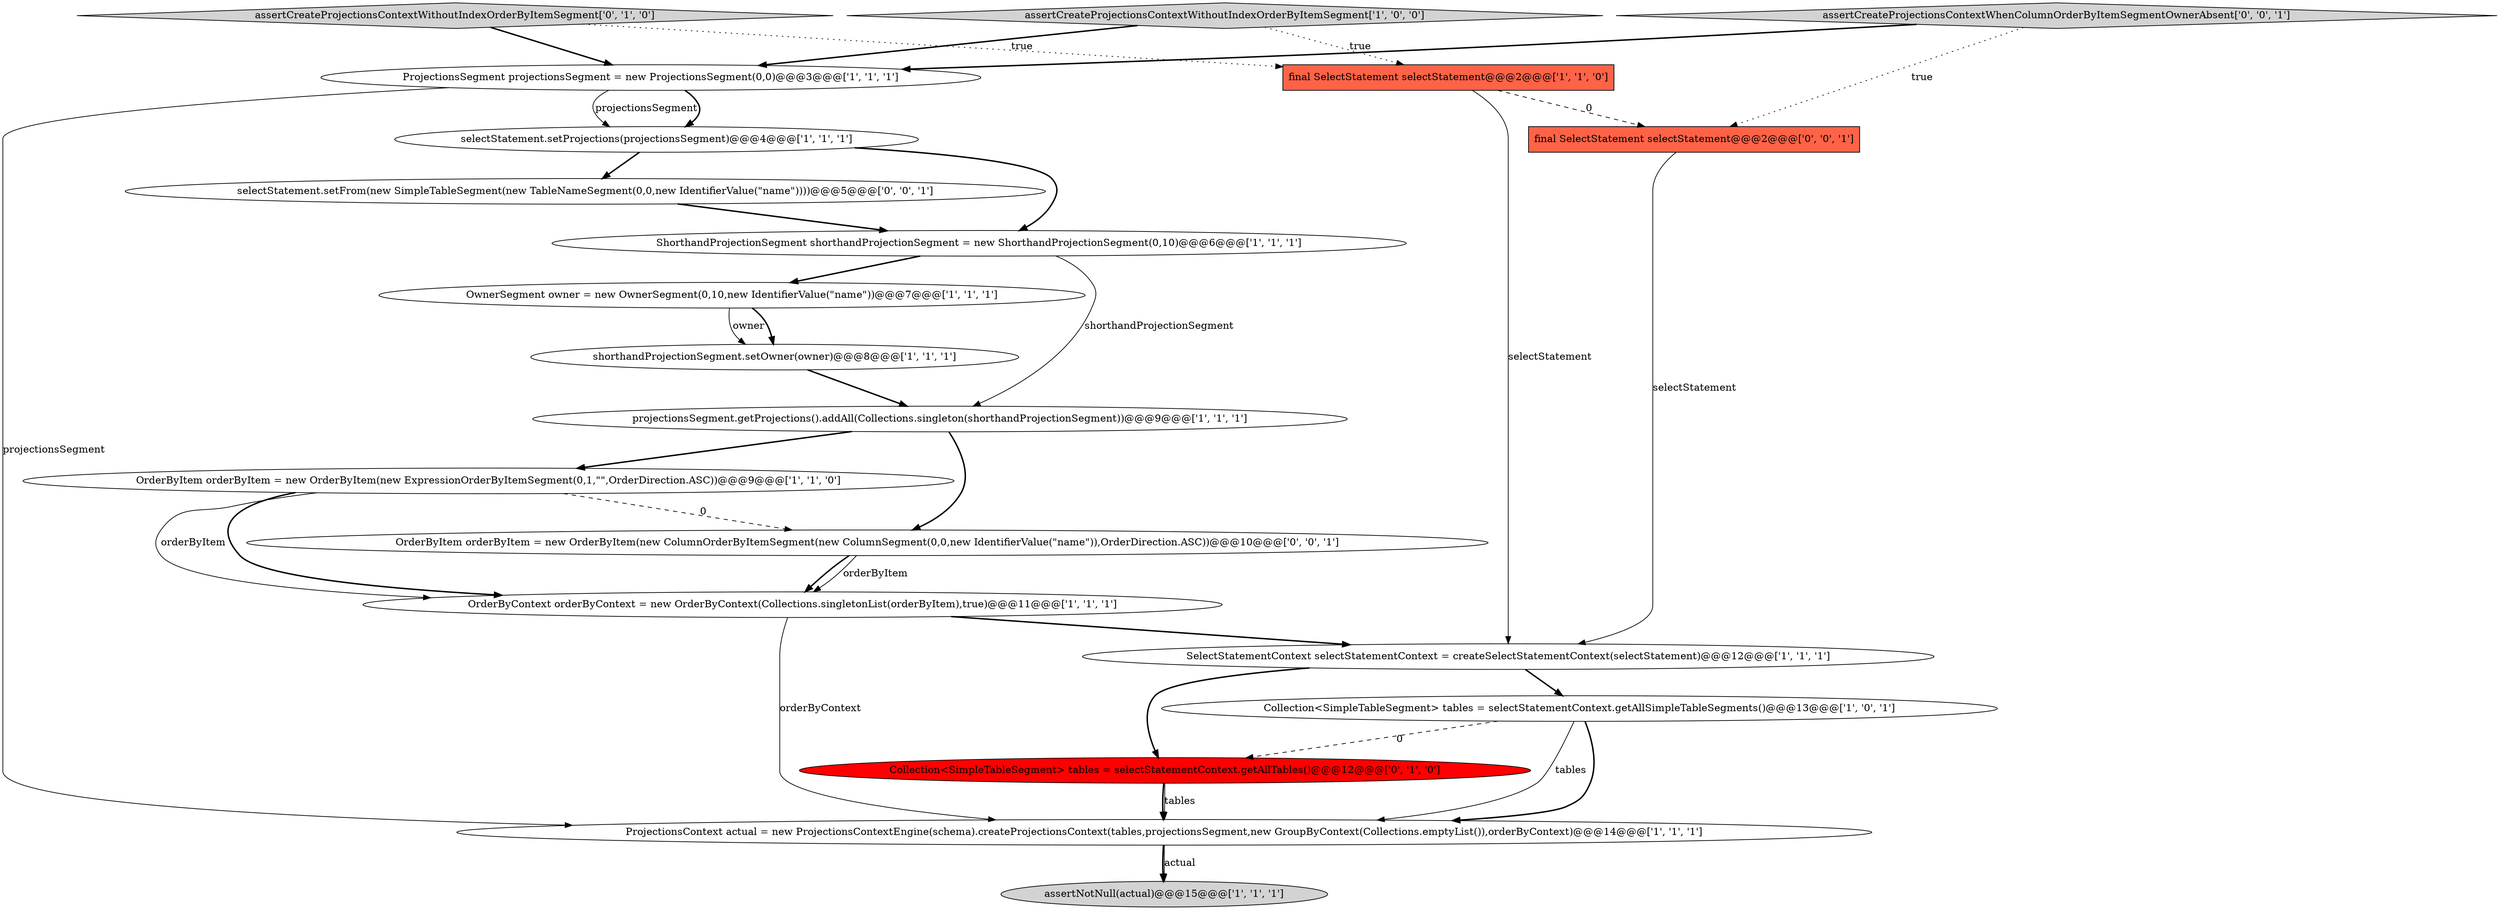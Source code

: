 digraph {
9 [style = filled, label = "assertCreateProjectionsContextWithoutIndexOrderByItemSegment['1', '0', '0']", fillcolor = lightgray, shape = diamond image = "AAA0AAABBB1BBB"];
14 [style = filled, label = "Collection<SimpleTableSegment> tables = selectStatementContext.getAllTables()@@@12@@@['0', '1', '0']", fillcolor = red, shape = ellipse image = "AAA1AAABBB2BBB"];
13 [style = filled, label = "ShorthandProjectionSegment shorthandProjectionSegment = new ShorthandProjectionSegment(0,10)@@@6@@@['1', '1', '1']", fillcolor = white, shape = ellipse image = "AAA0AAABBB1BBB"];
12 [style = filled, label = "ProjectionsSegment projectionsSegment = new ProjectionsSegment(0,0)@@@3@@@['1', '1', '1']", fillcolor = white, shape = ellipse image = "AAA0AAABBB1BBB"];
3 [style = filled, label = "OrderByContext orderByContext = new OrderByContext(Collections.singletonList(orderByItem),true)@@@11@@@['1', '1', '1']", fillcolor = white, shape = ellipse image = "AAA0AAABBB1BBB"];
1 [style = filled, label = "OrderByItem orderByItem = new OrderByItem(new ExpressionOrderByItemSegment(0,1,\"\",OrderDirection.ASC))@@@9@@@['1', '1', '0']", fillcolor = white, shape = ellipse image = "AAA0AAABBB1BBB"];
10 [style = filled, label = "assertNotNull(actual)@@@15@@@['1', '1', '1']", fillcolor = lightgray, shape = ellipse image = "AAA0AAABBB1BBB"];
0 [style = filled, label = "Collection<SimpleTableSegment> tables = selectStatementContext.getAllSimpleTableSegments()@@@13@@@['1', '0', '1']", fillcolor = white, shape = ellipse image = "AAA0AAABBB1BBB"];
2 [style = filled, label = "selectStatement.setProjections(projectionsSegment)@@@4@@@['1', '1', '1']", fillcolor = white, shape = ellipse image = "AAA0AAABBB1BBB"];
11 [style = filled, label = "ProjectionsContext actual = new ProjectionsContextEngine(schema).createProjectionsContext(tables,projectionsSegment,new GroupByContext(Collections.emptyList()),orderByContext)@@@14@@@['1', '1', '1']", fillcolor = white, shape = ellipse image = "AAA0AAABBB1BBB"];
18 [style = filled, label = "selectStatement.setFrom(new SimpleTableSegment(new TableNameSegment(0,0,new IdentifierValue(\"name\"))))@@@5@@@['0', '0', '1']", fillcolor = white, shape = ellipse image = "AAA0AAABBB3BBB"];
7 [style = filled, label = "SelectStatementContext selectStatementContext = createSelectStatementContext(selectStatement)@@@12@@@['1', '1', '1']", fillcolor = white, shape = ellipse image = "AAA0AAABBB1BBB"];
19 [style = filled, label = "OrderByItem orderByItem = new OrderByItem(new ColumnOrderByItemSegment(new ColumnSegment(0,0,new IdentifierValue(\"name\")),OrderDirection.ASC))@@@10@@@['0', '0', '1']", fillcolor = white, shape = ellipse image = "AAA0AAABBB3BBB"];
17 [style = filled, label = "assertCreateProjectionsContextWhenColumnOrderByItemSegmentOwnerAbsent['0', '0', '1']", fillcolor = lightgray, shape = diamond image = "AAA0AAABBB3BBB"];
15 [style = filled, label = "assertCreateProjectionsContextWithoutIndexOrderByItemSegment['0', '1', '0']", fillcolor = lightgray, shape = diamond image = "AAA0AAABBB2BBB"];
4 [style = filled, label = "OwnerSegment owner = new OwnerSegment(0,10,new IdentifierValue(\"name\"))@@@7@@@['1', '1', '1']", fillcolor = white, shape = ellipse image = "AAA0AAABBB1BBB"];
6 [style = filled, label = "final SelectStatement selectStatement@@@2@@@['1', '1', '0']", fillcolor = tomato, shape = box image = "AAA0AAABBB1BBB"];
5 [style = filled, label = "shorthandProjectionSegment.setOwner(owner)@@@8@@@['1', '1', '1']", fillcolor = white, shape = ellipse image = "AAA0AAABBB1BBB"];
8 [style = filled, label = "projectionsSegment.getProjections().addAll(Collections.singleton(shorthandProjectionSegment))@@@9@@@['1', '1', '1']", fillcolor = white, shape = ellipse image = "AAA0AAABBB1BBB"];
16 [style = filled, label = "final SelectStatement selectStatement@@@2@@@['0', '0', '1']", fillcolor = tomato, shape = box image = "AAA0AAABBB3BBB"];
5->8 [style = bold, label=""];
12->2 [style = solid, label="projectionsSegment"];
8->19 [style = bold, label=""];
1->19 [style = dashed, label="0"];
1->3 [style = bold, label=""];
0->11 [style = bold, label=""];
2->18 [style = bold, label=""];
7->0 [style = bold, label=""];
19->3 [style = solid, label="orderByItem"];
6->7 [style = solid, label="selectStatement"];
4->5 [style = solid, label="owner"];
9->6 [style = dotted, label="true"];
3->11 [style = solid, label="orderByContext"];
2->13 [style = bold, label=""];
1->3 [style = solid, label="orderByItem"];
7->14 [style = bold, label=""];
17->16 [style = dotted, label="true"];
0->14 [style = dashed, label="0"];
8->1 [style = bold, label=""];
12->2 [style = bold, label=""];
17->12 [style = bold, label=""];
6->16 [style = dashed, label="0"];
12->11 [style = solid, label="projectionsSegment"];
0->11 [style = solid, label="tables"];
3->7 [style = bold, label=""];
16->7 [style = solid, label="selectStatement"];
11->10 [style = bold, label=""];
15->6 [style = dotted, label="true"];
18->13 [style = bold, label=""];
11->10 [style = solid, label="actual"];
15->12 [style = bold, label=""];
9->12 [style = bold, label=""];
14->11 [style = solid, label="tables"];
13->8 [style = solid, label="shorthandProjectionSegment"];
4->5 [style = bold, label=""];
14->11 [style = bold, label=""];
19->3 [style = bold, label=""];
13->4 [style = bold, label=""];
}

